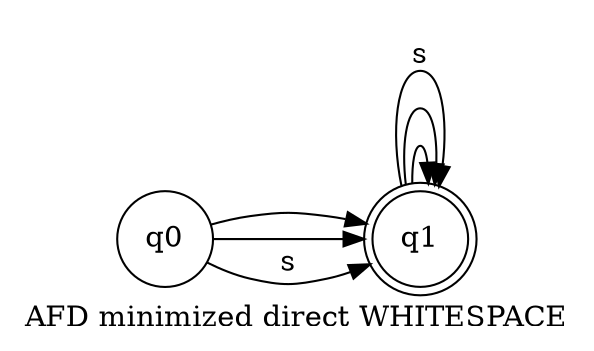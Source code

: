// AFN
digraph {
	rankdir=LR
	label="AFD minimized direct WHITESPACE"
	1688050391456 [label=q0 shape=circle]
	1688050394144 [label=q1 shape=doublecircle]
	1688050394144 -> 1688050394144 [label="	"]
	1688050394144 -> 1688050394144 [label="
"]
	1688050394144 -> 1688050394144 [label=s]
	1688050391456 -> 1688050394144 [label="	"]
	1688050391456 -> 1688050394144 [label="
"]
	1688050391456 -> 1688050394144 [label=s]
}
